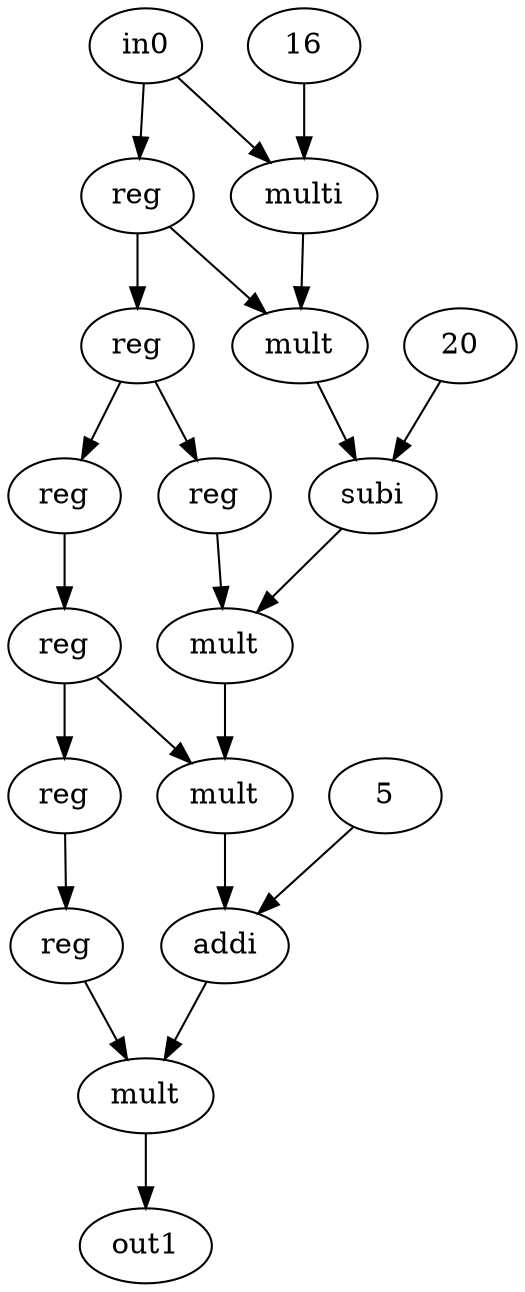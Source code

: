 digraph chebyshev{
 0 [ label = in0 ]
 1 [ label = out1 ]
 2 [ label = reg]
 3 [ label = reg]
 4 [ label = reg]
 5 [ label = reg]
 6 [ label = reg]
 7 [ label = reg]
 8 [ label = reg]
 9 [ label = multi, VALUE = 16]
 "9.16"[ label = 16 ]
 10 [ label = mult]
 11 [ label = subi, VALUE = 20]
 "11.20"[ label = 20 ]
 12 [ label = mult]
 13 [ label = mult]
 14 [ label = addi, VALUE = 5]
 "14.5"[ label = 5 ]
 15 [ label = mult]
 0 -> 9
 0 -> 2
 2 -> 3
 2 -> 10
 3 -> 6
 3 -> 8
 4 -> 7
 4 -> 13
 5 -> 15
 6 -> 4
 7 -> 5
 8 -> 12
 "9.16" -> 9
 9 -> 10
 10 -> 11
 "11.20" -> 11
 11 -> 12
 12 -> 13
 13 -> 14
 "14.5" -> 14
 14 -> 15
 15 -> 1
}
